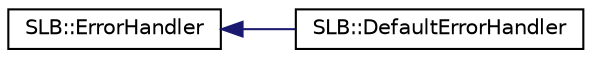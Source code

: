 digraph "Graphical Class Hierarchy"
{
  edge [fontname="Helvetica",fontsize="10",labelfontname="Helvetica",labelfontsize="10"];
  node [fontname="Helvetica",fontsize="10",shape=record];
  rankdir="LR";
  Node1 [label="SLB::ErrorHandler",height=0.2,width=0.4,color="black", fillcolor="white", style="filled",URL="$classSLB_1_1ErrorHandler.html"];
  Node1 -> Node2 [dir="back",color="midnightblue",fontsize="10",style="solid",fontname="Helvetica"];
  Node2 [label="SLB::DefaultErrorHandler",height=0.2,width=0.4,color="black", fillcolor="white", style="filled",URL="$classSLB_1_1DefaultErrorHandler.html"];
}
